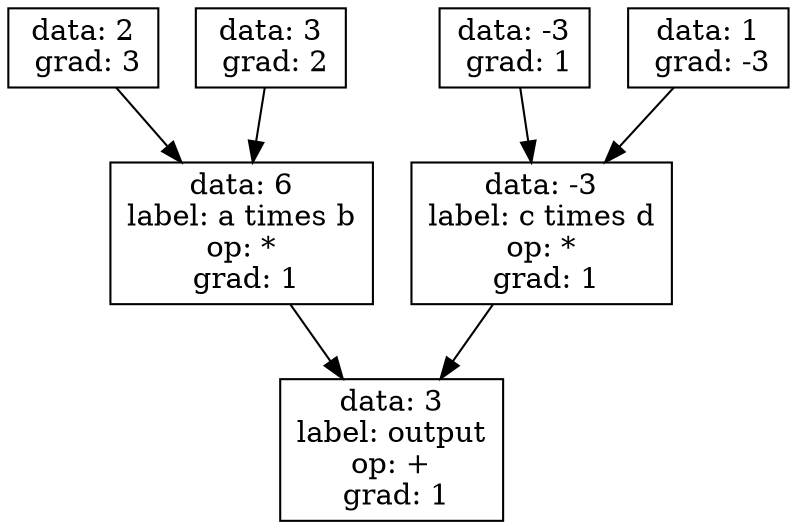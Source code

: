 digraph ExpressionGraph {
  6132199376 [label="data: 3\nlabel: output\nop: +
 grad: 1", shape=box, style=filled, fillcolor=none];
  6132199552 -> 6132199376;
  6132199464 -> 6132199376;
  6132199552 [label="data: 6\nlabel: a times b\nop: *
 grad: 1", shape=box, style=filled, fillcolor=none];
  6132199920 -> 6132199552;
  6132199832 -> 6132199552;
  6132199464 [label="data: -3\nlabel: c times d\nop: *
 grad: 1", shape=box, style=filled, fillcolor=none];
  6132199728 -> 6132199464;
  6132199640 -> 6132199464;
  6132199920 [label="data: 2
 grad: 3", shape=box, style=filled, fillcolor=none];
  6132199832 [label="data: 3
 grad: 2", shape=box, style=filled, fillcolor=none];
  6132199728 [label="data: -3
 grad: 1", shape=box, style=filled, fillcolor=none];
  6132199640 [label="data: 1
 grad: -3", shape=box, style=filled, fillcolor=none];
}
